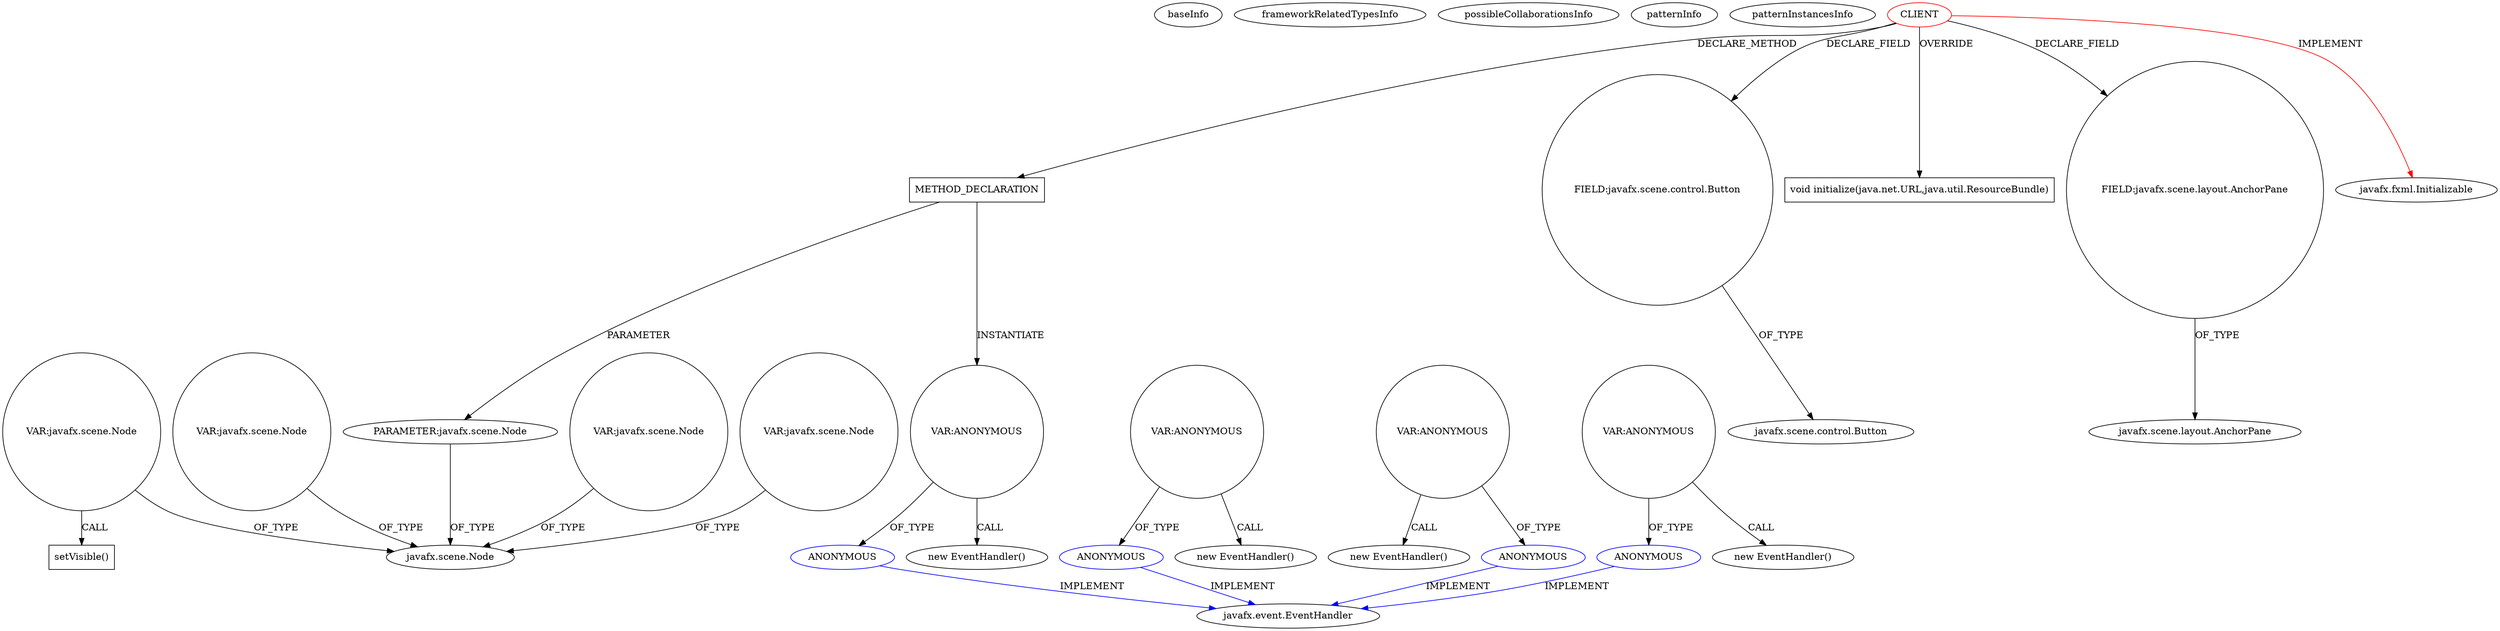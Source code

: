 digraph {
baseInfo[graphId=3268,category="pattern",isAnonymous=false,possibleRelation=true]
frameworkRelatedTypesInfo[0="javafx.fxml.Initializable"]
possibleCollaborationsInfo[0="3268~INSTANTIATION-CLIENT_METHOD_DECLARATION-~javafx.fxml.Initializable ~javafx.event.EventHandler ~false~true",1="3268~INSTANTIATION-~javafx.fxml.Initializable ~javafx.event.EventHandler ~false~true",2="3268~INSTANTIATION-~javafx.fxml.Initializable ~javafx.event.EventHandler ~false~true",3="3268~INSTANTIATION-~javafx.fxml.Initializable ~javafx.event.EventHandler ~false~true"]
patternInfo[frequency=2.0,patternRootClient=0]
patternInstancesInfo[0="hock323-eventManager~/hock323-eventManager/EventManager-master/src/eventManager/controller/EventSelectionDialogController.java~EventSelectionDialogController~2934",1="ajithkp560-quizmaster~/ajithkp560-quizmaster/quizmaster-master/QuizProgram_SRC/QuizProgram/src/quizprogram/SampleController.java~SampleController~1753"]
537[label="PARAMETER:javafx.scene.Node",vertexType="PARAMETER_DECLARATION",isFrameworkType=false]
533[label="METHOD_DECLARATION",vertexType="CLIENT_METHOD_DECLARATION",isFrameworkType=false,shape=box]
0[label="CLIENT",vertexType="ROOT_CLIENT_CLASS_DECLARATION",isFrameworkType=false,color=red]
12[label="FIELD:javafx.scene.control.Button",vertexType="FIELD_DECLARATION",isFrameworkType=false,shape=circle]
50[label="void initialize(java.net.URL,java.util.ResourceBundle)",vertexType="OVERRIDING_METHOD_DECLARATION",isFrameworkType=false,shape=box]
18[label="FIELD:javafx.scene.layout.AnchorPane",vertexType="FIELD_DECLARATION",isFrameworkType=false,shape=circle]
13[label="javafx.scene.control.Button",vertexType="FRAMEWORK_CLASS_TYPE",isFrameworkType=false]
33[label="javafx.scene.Node",vertexType="FRAMEWORK_CLASS_TYPE",isFrameworkType=false]
131[label="VAR:javafx.scene.Node",vertexType="VARIABLE_EXPRESION",isFrameworkType=false,shape=circle]
132[label="setVisible()",vertexType="INSIDE_CALL",isFrameworkType=false,shape=box]
111[label="VAR:javafx.scene.Node",vertexType="VARIABLE_EXPRESION",isFrameworkType=false,shape=circle]
108[label="VAR:javafx.scene.Node",vertexType="VARIABLE_EXPRESION",isFrameworkType=false,shape=circle]
147[label="VAR:javafx.scene.Node",vertexType="VARIABLE_EXPRESION",isFrameworkType=false,shape=circle]
549[label="VAR:ANONYMOUS",vertexType="VARIABLE_EXPRESION",isFrameworkType=false,shape=circle]
550[label="ANONYMOUS",vertexType="REFERENCE_ANONYMOUS_DECLARATION",isFrameworkType=false,color=blue]
548[label="new EventHandler()",vertexType="CONSTRUCTOR_CALL",isFrameworkType=false]
130[label="javafx.event.EventHandler",vertexType="FRAMEWORK_INTERFACE_TYPE",isFrameworkType=false]
129[label="ANONYMOUS",vertexType="REFERENCE_ANONYMOUS_DECLARATION",isFrameworkType=false,color=blue]
185[label="ANONYMOUS",vertexType="REFERENCE_ANONYMOUS_DECLARATION",isFrameworkType=false,color=blue]
145[label="ANONYMOUS",vertexType="REFERENCE_ANONYMOUS_DECLARATION",isFrameworkType=false,color=blue]
144[label="VAR:ANONYMOUS",vertexType="VARIABLE_EXPRESION",isFrameworkType=false,shape=circle]
143[label="new EventHandler()",vertexType="CONSTRUCTOR_CALL",isFrameworkType=false]
128[label="VAR:ANONYMOUS",vertexType="VARIABLE_EXPRESION",isFrameworkType=false,shape=circle]
127[label="new EventHandler()",vertexType="CONSTRUCTOR_CALL",isFrameworkType=false]
184[label="VAR:ANONYMOUS",vertexType="VARIABLE_EXPRESION",isFrameworkType=false,shape=circle]
183[label="new EventHandler()",vertexType="CONSTRUCTOR_CALL",isFrameworkType=false]
1[label="javafx.fxml.Initializable",vertexType="FRAMEWORK_INTERFACE_TYPE",isFrameworkType=false]
19[label="javafx.scene.layout.AnchorPane",vertexType="FRAMEWORK_CLASS_TYPE",isFrameworkType=false]
0->533[label="DECLARE_METHOD"]
108->33[label="OF_TYPE"]
184->185[label="OF_TYPE"]
12->13[label="OF_TYPE"]
128->129[label="OF_TYPE"]
18->19[label="OF_TYPE"]
111->33[label="OF_TYPE"]
144->143[label="CALL"]
537->33[label="OF_TYPE"]
0->18[label="DECLARE_FIELD"]
129->130[label="IMPLEMENT",color=blue]
550->130[label="IMPLEMENT",color=blue]
147->33[label="OF_TYPE"]
184->183[label="CALL"]
0->1[label="IMPLEMENT",color=red]
145->130[label="IMPLEMENT",color=blue]
549->550[label="OF_TYPE"]
128->127[label="CALL"]
0->50[label="OVERRIDE"]
549->548[label="CALL"]
0->12[label="DECLARE_FIELD"]
533->549[label="INSTANTIATE"]
144->145[label="OF_TYPE"]
131->33[label="OF_TYPE"]
131->132[label="CALL"]
185->130[label="IMPLEMENT",color=blue]
533->537[label="PARAMETER"]
}
